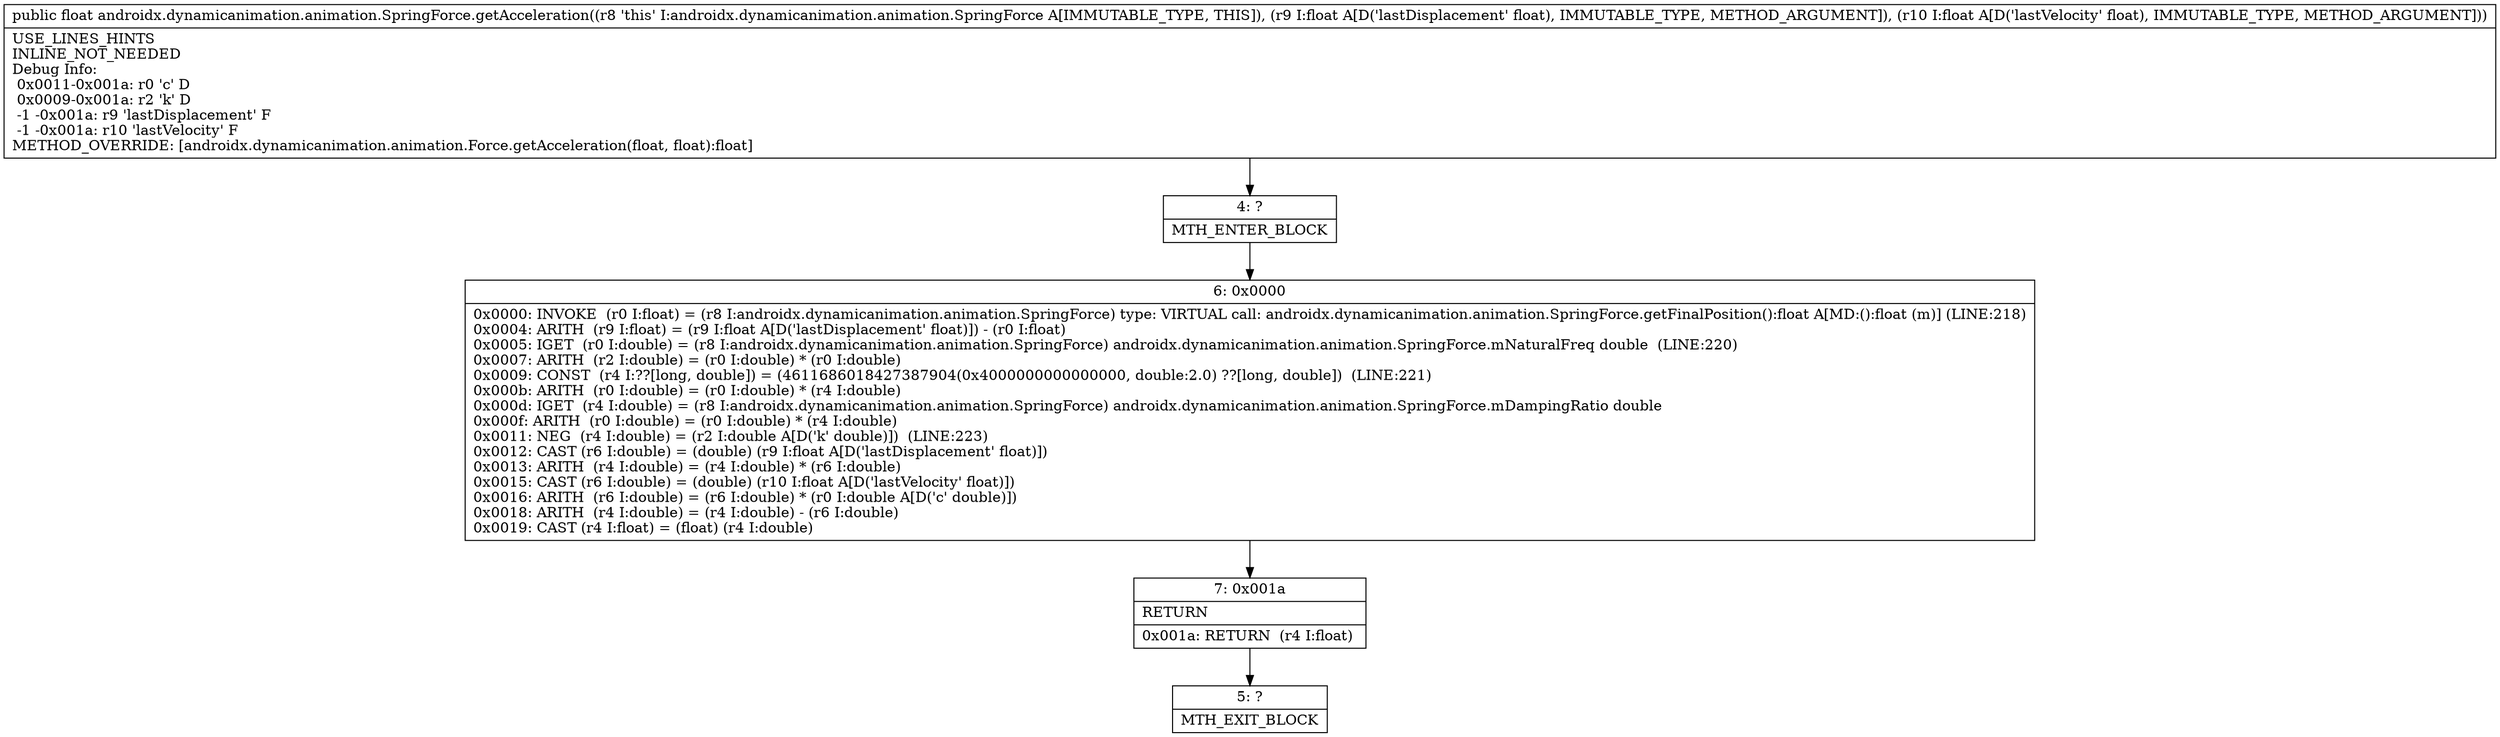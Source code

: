 digraph "CFG forandroidx.dynamicanimation.animation.SpringForce.getAcceleration(FF)F" {
Node_4 [shape=record,label="{4\:\ ?|MTH_ENTER_BLOCK\l}"];
Node_6 [shape=record,label="{6\:\ 0x0000|0x0000: INVOKE  (r0 I:float) = (r8 I:androidx.dynamicanimation.animation.SpringForce) type: VIRTUAL call: androidx.dynamicanimation.animation.SpringForce.getFinalPosition():float A[MD:():float (m)] (LINE:218)\l0x0004: ARITH  (r9 I:float) = (r9 I:float A[D('lastDisplacement' float)]) \- (r0 I:float) \l0x0005: IGET  (r0 I:double) = (r8 I:androidx.dynamicanimation.animation.SpringForce) androidx.dynamicanimation.animation.SpringForce.mNaturalFreq double  (LINE:220)\l0x0007: ARITH  (r2 I:double) = (r0 I:double) * (r0 I:double) \l0x0009: CONST  (r4 I:??[long, double]) = (4611686018427387904(0x4000000000000000, double:2.0) ??[long, double])  (LINE:221)\l0x000b: ARITH  (r0 I:double) = (r0 I:double) * (r4 I:double) \l0x000d: IGET  (r4 I:double) = (r8 I:androidx.dynamicanimation.animation.SpringForce) androidx.dynamicanimation.animation.SpringForce.mDampingRatio double \l0x000f: ARITH  (r0 I:double) = (r0 I:double) * (r4 I:double) \l0x0011: NEG  (r4 I:double) = (r2 I:double A[D('k' double)])  (LINE:223)\l0x0012: CAST (r6 I:double) = (double) (r9 I:float A[D('lastDisplacement' float)]) \l0x0013: ARITH  (r4 I:double) = (r4 I:double) * (r6 I:double) \l0x0015: CAST (r6 I:double) = (double) (r10 I:float A[D('lastVelocity' float)]) \l0x0016: ARITH  (r6 I:double) = (r6 I:double) * (r0 I:double A[D('c' double)]) \l0x0018: ARITH  (r4 I:double) = (r4 I:double) \- (r6 I:double) \l0x0019: CAST (r4 I:float) = (float) (r4 I:double) \l}"];
Node_7 [shape=record,label="{7\:\ 0x001a|RETURN\l|0x001a: RETURN  (r4 I:float) \l}"];
Node_5 [shape=record,label="{5\:\ ?|MTH_EXIT_BLOCK\l}"];
MethodNode[shape=record,label="{public float androidx.dynamicanimation.animation.SpringForce.getAcceleration((r8 'this' I:androidx.dynamicanimation.animation.SpringForce A[IMMUTABLE_TYPE, THIS]), (r9 I:float A[D('lastDisplacement' float), IMMUTABLE_TYPE, METHOD_ARGUMENT]), (r10 I:float A[D('lastVelocity' float), IMMUTABLE_TYPE, METHOD_ARGUMENT]))  | USE_LINES_HINTS\lINLINE_NOT_NEEDED\lDebug Info:\l  0x0011\-0x001a: r0 'c' D\l  0x0009\-0x001a: r2 'k' D\l  \-1 \-0x001a: r9 'lastDisplacement' F\l  \-1 \-0x001a: r10 'lastVelocity' F\lMETHOD_OVERRIDE: [androidx.dynamicanimation.animation.Force.getAcceleration(float, float):float]\l}"];
MethodNode -> Node_4;Node_4 -> Node_6;
Node_6 -> Node_7;
Node_7 -> Node_5;
}

